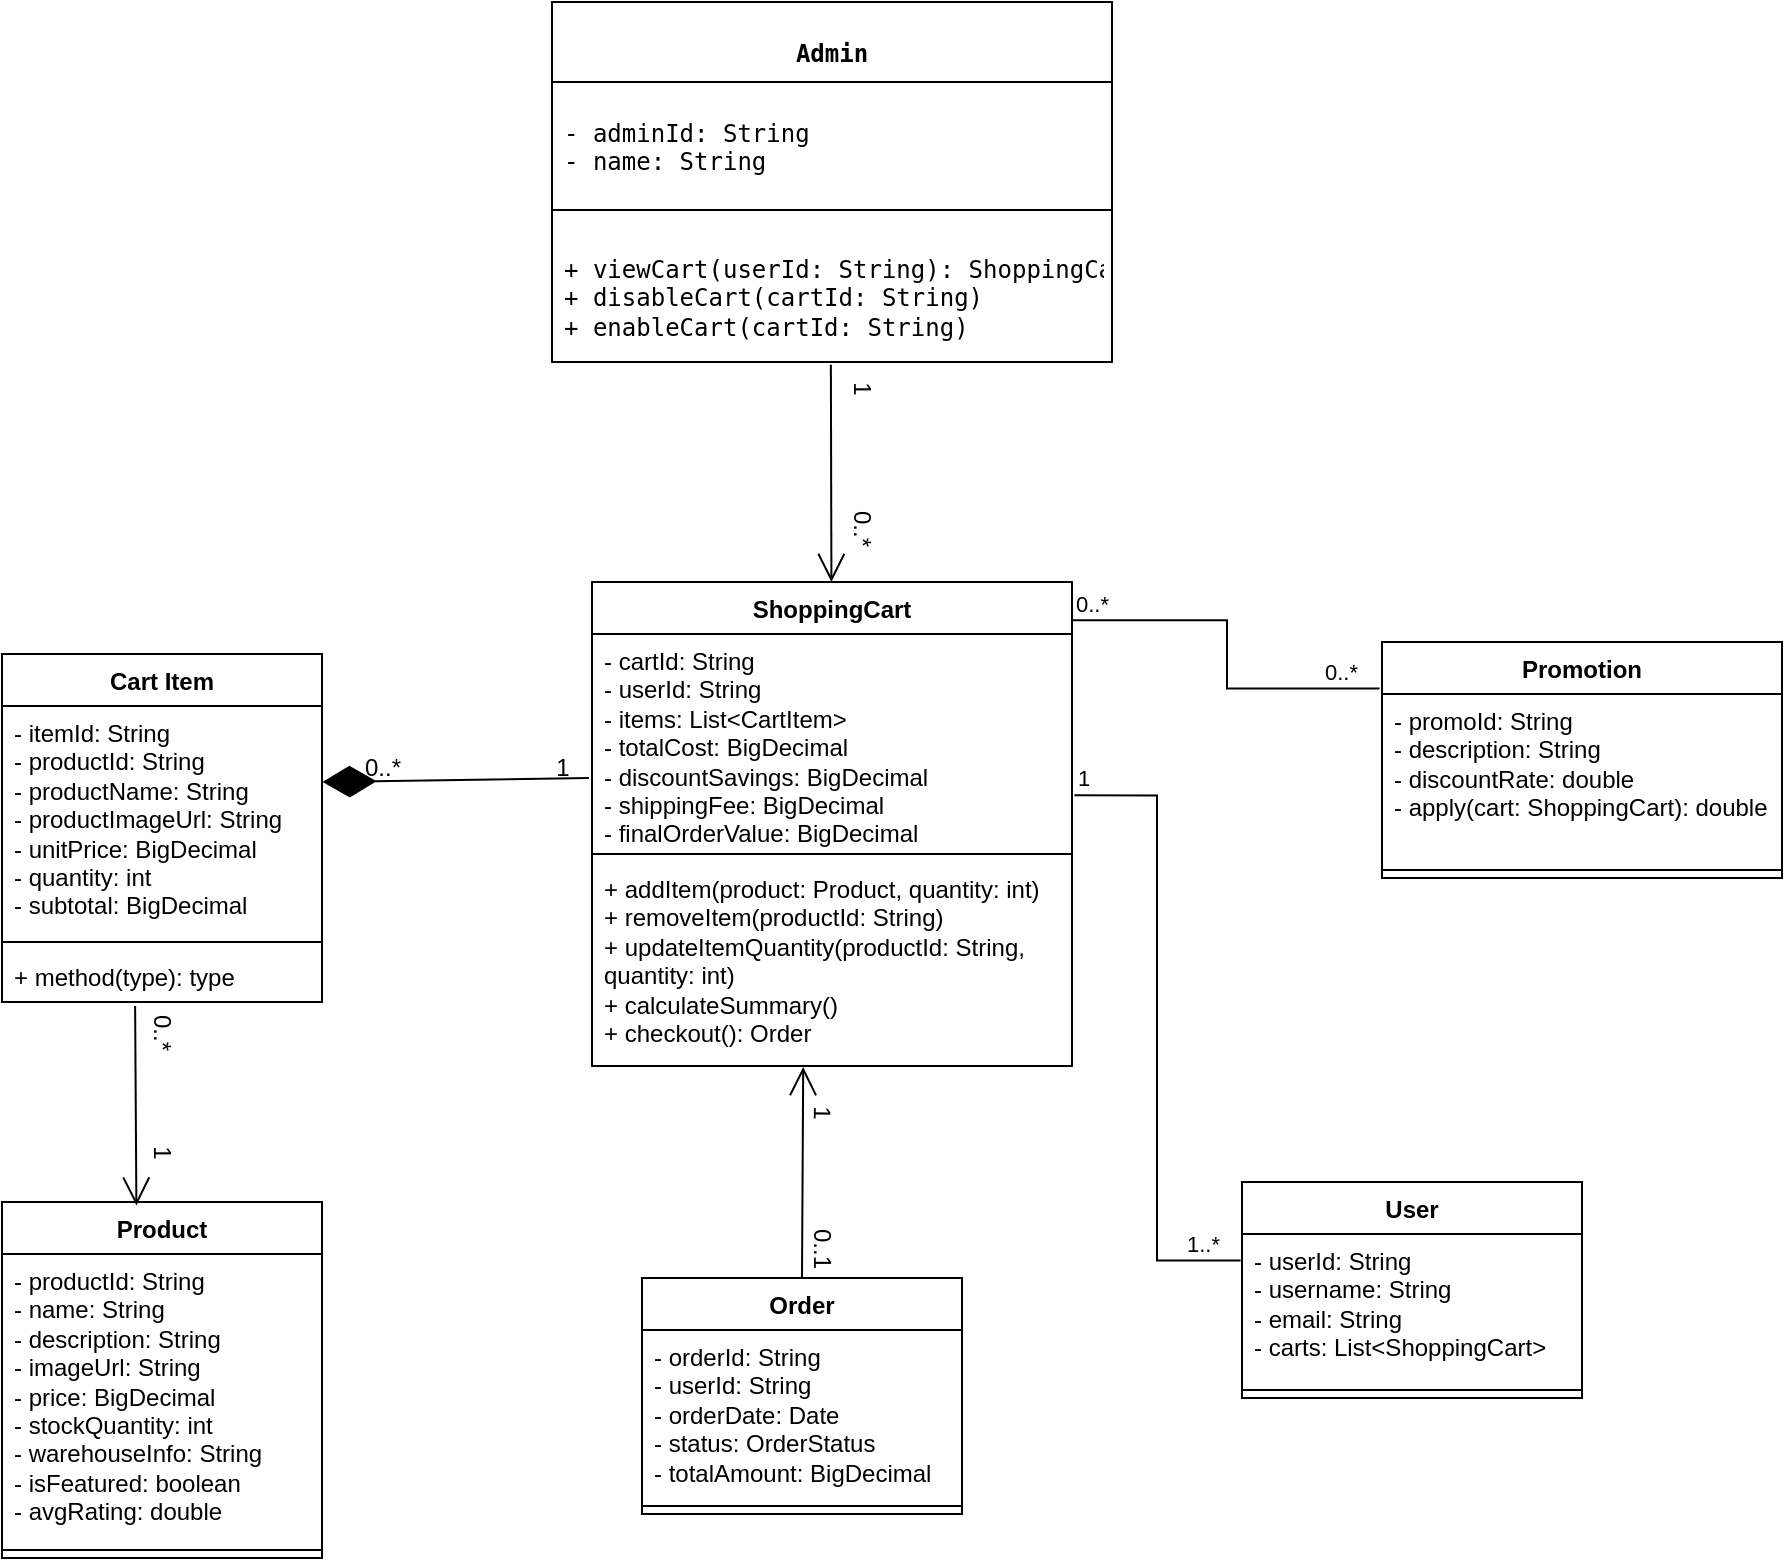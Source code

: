 <mxfile version="28.2.3">
  <diagram name="Page-1" id="Po6pdnGWdDNnpDeoSkIf">
    <mxGraphModel grid="1" page="1" gridSize="10" guides="1" tooltips="1" connect="1" arrows="1" fold="1" pageScale="1" pageWidth="850" pageHeight="1100" math="0" shadow="0">
      <root>
        <mxCell id="0" />
        <mxCell id="1" parent="0" />
        <mxCell id="S6eXgY8JfAe5xvFCdAYx-11" value="ShoppingCart" style="swimlane;fontStyle=1;align=center;verticalAlign=top;childLayout=stackLayout;horizontal=1;startSize=26;horizontalStack=0;resizeParent=1;resizeParentMax=0;resizeLast=0;collapsible=1;marginBottom=0;whiteSpace=wrap;html=1;" vertex="1" parent="1">
          <mxGeometry x="105" y="20" width="240" height="242" as="geometry" />
        </mxCell>
        <mxCell id="S6eXgY8JfAe5xvFCdAYx-12" value="- cartId: String&lt;br/&gt;        - userId: String&lt;br/&gt;        - items: List&amp;lt;CartItem&amp;gt;&lt;br/&gt;        - totalCost: BigDecimal&lt;br/&gt;        - discountSavings: BigDecimal&lt;br/&gt;        - shippingFee: BigDecimal&lt;br/&gt;        - finalOrderValue: BigDecimal" style="text;strokeColor=none;fillColor=none;align=left;verticalAlign=top;spacingLeft=4;spacingRight=4;overflow=hidden;rotatable=0;points=[[0,0.5],[1,0.5]];portConstraint=eastwest;whiteSpace=wrap;html=1;" vertex="1" parent="S6eXgY8JfAe5xvFCdAYx-11">
          <mxGeometry y="26" width="240" height="106" as="geometry" />
        </mxCell>
        <mxCell id="S6eXgY8JfAe5xvFCdAYx-13" value="" style="line;strokeWidth=1;fillColor=none;align=left;verticalAlign=middle;spacingTop=-1;spacingLeft=3;spacingRight=3;rotatable=0;labelPosition=right;points=[];portConstraint=eastwest;strokeColor=inherit;" vertex="1" parent="S6eXgY8JfAe5xvFCdAYx-11">
          <mxGeometry y="132" width="240" height="8" as="geometry" />
        </mxCell>
        <mxCell id="S6eXgY8JfAe5xvFCdAYx-14" value="        + addItem(product: Product, quantity: int)&lt;br/&gt;        + removeItem(productId: String)&lt;br/&gt;        + updateItemQuantity(productId: String, quantity: int)&lt;br/&gt;        + calculateSummary()&lt;br/&gt;        + checkout(): Order" style="text;strokeColor=none;fillColor=none;align=left;verticalAlign=top;spacingLeft=4;spacingRight=4;overflow=hidden;rotatable=0;points=[[0,0.5],[1,0.5]];portConstraint=eastwest;whiteSpace=wrap;html=1;" vertex="1" parent="S6eXgY8JfAe5xvFCdAYx-11">
          <mxGeometry y="140" width="240" height="102" as="geometry" />
        </mxCell>
        <mxCell id="S6eXgY8JfAe5xvFCdAYx-15" value="Product " style="swimlane;fontStyle=1;align=center;verticalAlign=top;childLayout=stackLayout;horizontal=1;startSize=26;horizontalStack=0;resizeParent=1;resizeParentMax=0;resizeLast=0;collapsible=1;marginBottom=0;whiteSpace=wrap;html=1;" vertex="1" parent="1">
          <mxGeometry x="-190" y="330" width="160" height="178" as="geometry" />
        </mxCell>
        <mxCell id="S6eXgY8JfAe5xvFCdAYx-16" value=" - productId: String&lt;br/&gt;        - name: String&lt;br/&gt;        - description: String&lt;br/&gt;        - imageUrl: String&lt;br/&gt;        - price: BigDecimal&lt;br/&gt;        - stockQuantity: int&lt;br/&gt;        - warehouseInfo: String&lt;br/&gt;        - isFeatured: boolean&lt;br/&gt;        - avgRating: double" style="text;strokeColor=none;fillColor=none;align=left;verticalAlign=top;spacingLeft=4;spacingRight=4;overflow=hidden;rotatable=0;points=[[0,0.5],[1,0.5]];portConstraint=eastwest;whiteSpace=wrap;html=1;" vertex="1" parent="S6eXgY8JfAe5xvFCdAYx-15">
          <mxGeometry y="26" width="160" height="144" as="geometry" />
        </mxCell>
        <mxCell id="S6eXgY8JfAe5xvFCdAYx-17" value="" style="line;strokeWidth=1;fillColor=none;align=left;verticalAlign=middle;spacingTop=-1;spacingLeft=3;spacingRight=3;rotatable=0;labelPosition=right;points=[];portConstraint=eastwest;strokeColor=inherit;" vertex="1" parent="S6eXgY8JfAe5xvFCdAYx-15">
          <mxGeometry y="170" width="160" height="8" as="geometry" />
        </mxCell>
        <mxCell id="S6eXgY8JfAe5xvFCdAYx-19" value="User " style="swimlane;fontStyle=1;align=center;verticalAlign=top;childLayout=stackLayout;horizontal=1;startSize=26;horizontalStack=0;resizeParent=1;resizeParentMax=0;resizeLast=0;collapsible=1;marginBottom=0;whiteSpace=wrap;html=1;" vertex="1" parent="1">
          <mxGeometry x="430" y="320" width="170" height="108" as="geometry" />
        </mxCell>
        <mxCell id="S6eXgY8JfAe5xvFCdAYx-20" value=" - userId: String&lt;br&gt;        - username: String&lt;br&gt;&lt;div&gt;- email: String&lt;/div&gt;&lt;div&gt;- carts: List&amp;lt;ShoppingCart&amp;gt;&lt;/div&gt;" style="text;strokeColor=none;fillColor=none;align=left;verticalAlign=top;spacingLeft=4;spacingRight=4;overflow=hidden;rotatable=0;points=[[0,0.5],[1,0.5]];portConstraint=eastwest;whiteSpace=wrap;html=1;" vertex="1" parent="S6eXgY8JfAe5xvFCdAYx-19">
          <mxGeometry y="26" width="170" height="74" as="geometry" />
        </mxCell>
        <mxCell id="S6eXgY8JfAe5xvFCdAYx-21" value="" style="line;strokeWidth=1;fillColor=none;align=left;verticalAlign=middle;spacingTop=-1;spacingLeft=3;spacingRight=3;rotatable=0;labelPosition=right;points=[];portConstraint=eastwest;strokeColor=inherit;" vertex="1" parent="S6eXgY8JfAe5xvFCdAYx-19">
          <mxGeometry y="100" width="170" height="8" as="geometry" />
        </mxCell>
        <mxCell id="S6eXgY8JfAe5xvFCdAYx-23" value="Cart Item" style="swimlane;fontStyle=1;align=center;verticalAlign=top;childLayout=stackLayout;horizontal=1;startSize=26;horizontalStack=0;resizeParent=1;resizeParentMax=0;resizeLast=0;collapsible=1;marginBottom=0;whiteSpace=wrap;html=1;" vertex="1" parent="1">
          <mxGeometry x="-190" y="56" width="160" height="174" as="geometry" />
        </mxCell>
        <mxCell id="S6eXgY8JfAe5xvFCdAYx-24" value="- itemId: String&lt;br/&gt;        - productId: String&lt;br/&gt;        - productName: String&lt;br/&gt;        - productImageUrl: String&lt;br/&gt;        - unitPrice: BigDecimal&lt;br/&gt;        - quantity: int&lt;br/&gt;        - subtotal: BigDecimal" style="text;strokeColor=none;fillColor=none;align=left;verticalAlign=top;spacingLeft=4;spacingRight=4;overflow=hidden;rotatable=0;points=[[0,0.5],[1,0.5]];portConstraint=eastwest;whiteSpace=wrap;html=1;" vertex="1" parent="S6eXgY8JfAe5xvFCdAYx-23">
          <mxGeometry y="26" width="160" height="114" as="geometry" />
        </mxCell>
        <mxCell id="S6eXgY8JfAe5xvFCdAYx-25" value="" style="line;strokeWidth=1;fillColor=none;align=left;verticalAlign=middle;spacingTop=-1;spacingLeft=3;spacingRight=3;rotatable=0;labelPosition=right;points=[];portConstraint=eastwest;strokeColor=inherit;" vertex="1" parent="S6eXgY8JfAe5xvFCdAYx-23">
          <mxGeometry y="140" width="160" height="8" as="geometry" />
        </mxCell>
        <mxCell id="S6eXgY8JfAe5xvFCdAYx-26" value="+ method(type): type" style="text;strokeColor=none;fillColor=none;align=left;verticalAlign=top;spacingLeft=4;spacingRight=4;overflow=hidden;rotatable=0;points=[[0,0.5],[1,0.5]];portConstraint=eastwest;whiteSpace=wrap;html=1;" vertex="1" parent="S6eXgY8JfAe5xvFCdAYx-23">
          <mxGeometry y="148" width="160" height="26" as="geometry" />
        </mxCell>
        <mxCell id="S6eXgY8JfAe5xvFCdAYx-27" value="Order " style="swimlane;fontStyle=1;align=center;verticalAlign=top;childLayout=stackLayout;horizontal=1;startSize=26;horizontalStack=0;resizeParent=1;resizeParentMax=0;resizeLast=0;collapsible=1;marginBottom=0;whiteSpace=wrap;html=1;" vertex="1" parent="1">
          <mxGeometry x="130" y="368" width="160" height="118" as="geometry" />
        </mxCell>
        <mxCell id="S6eXgY8JfAe5xvFCdAYx-28" value="- orderId: String&lt;br/&gt;        - userId: String&lt;br/&gt;        - orderDate: Date&lt;br/&gt;        - status: OrderStatus&lt;br/&gt;        - totalAmount: BigDecimal" style="text;strokeColor=none;fillColor=none;align=left;verticalAlign=top;spacingLeft=4;spacingRight=4;overflow=hidden;rotatable=0;points=[[0,0.5],[1,0.5]];portConstraint=eastwest;whiteSpace=wrap;html=1;" vertex="1" parent="S6eXgY8JfAe5xvFCdAYx-27">
          <mxGeometry y="26" width="160" height="84" as="geometry" />
        </mxCell>
        <mxCell id="S6eXgY8JfAe5xvFCdAYx-29" value="" style="line;strokeWidth=1;fillColor=none;align=left;verticalAlign=middle;spacingTop=-1;spacingLeft=3;spacingRight=3;rotatable=0;labelPosition=right;points=[];portConstraint=eastwest;strokeColor=inherit;" vertex="1" parent="S6eXgY8JfAe5xvFCdAYx-27">
          <mxGeometry y="110" width="160" height="8" as="geometry" />
        </mxCell>
        <mxCell id="S6eXgY8JfAe5xvFCdAYx-31" value="Promotion " style="swimlane;fontStyle=1;align=center;verticalAlign=top;childLayout=stackLayout;horizontal=1;startSize=26;horizontalStack=0;resizeParent=1;resizeParentMax=0;resizeLast=0;collapsible=1;marginBottom=0;whiteSpace=wrap;html=1;" vertex="1" parent="1">
          <mxGeometry x="500" y="50" width="200" height="118" as="geometry" />
        </mxCell>
        <mxCell id="S6eXgY8JfAe5xvFCdAYx-32" value="&lt;div&gt;- promoId: String&lt;/div&gt;&lt;div&gt;- description: String&lt;/div&gt;&lt;div&gt;- discountRate: double&lt;/div&gt;&lt;div&gt;- apply(cart: ShoppingCart): double&lt;/div&gt;" style="text;strokeColor=none;fillColor=none;align=left;verticalAlign=top;spacingLeft=4;spacingRight=4;overflow=hidden;rotatable=0;points=[[0,0.5],[1,0.5]];portConstraint=eastwest;whiteSpace=wrap;html=1;" vertex="1" parent="S6eXgY8JfAe5xvFCdAYx-31">
          <mxGeometry y="26" width="200" height="84" as="geometry" />
        </mxCell>
        <mxCell id="S6eXgY8JfAe5xvFCdAYx-33" value="" style="line;strokeWidth=1;fillColor=none;align=left;verticalAlign=middle;spacingTop=-1;spacingLeft=3;spacingRight=3;rotatable=0;labelPosition=right;points=[];portConstraint=eastwest;strokeColor=inherit;" vertex="1" parent="S6eXgY8JfAe5xvFCdAYx-31">
          <mxGeometry y="110" width="200" height="8" as="geometry" />
        </mxCell>
        <mxCell id="S6eXgY8JfAe5xvFCdAYx-34" value="" style="endArrow=open;endFill=1;endSize=12;html=1;rounded=0;exitX=0.5;exitY=0;exitDx=0;exitDy=0;entryX=0.44;entryY=1.005;entryDx=0;entryDy=0;entryPerimeter=0;" edge="1" parent="1" source="S6eXgY8JfAe5xvFCdAYx-27" target="S6eXgY8JfAe5xvFCdAYx-14">
          <mxGeometry width="160" relative="1" as="geometry">
            <mxPoint x="185" y="304.58" as="sourcePoint" />
            <mxPoint x="160" y="340" as="targetPoint" />
          </mxGeometry>
        </mxCell>
        <mxCell id="S6eXgY8JfAe5xvFCdAYx-39" value="" style="endArrow=none;html=1;edgeStyle=orthogonalEdgeStyle;rounded=0;exitX=1.005;exitY=0.761;exitDx=0;exitDy=0;exitPerimeter=0;entryX=-0.004;entryY=0.179;entryDx=0;entryDy=0;entryPerimeter=0;" edge="1" parent="1" source="S6eXgY8JfAe5xvFCdAYx-12" target="S6eXgY8JfAe5xvFCdAYx-20">
          <mxGeometry relative="1" as="geometry">
            <mxPoint x="360" y="130" as="sourcePoint" />
            <mxPoint x="520" y="130" as="targetPoint" />
          </mxGeometry>
        </mxCell>
        <mxCell id="S6eXgY8JfAe5xvFCdAYx-40" value="1" style="edgeLabel;resizable=0;html=1;align=left;verticalAlign=bottom;" connectable="0" vertex="1" parent="S6eXgY8JfAe5xvFCdAYx-39">
          <mxGeometry x="-1" relative="1" as="geometry" />
        </mxCell>
        <mxCell id="S6eXgY8JfAe5xvFCdAYx-41" value="1..*" style="edgeLabel;resizable=0;html=1;align=right;verticalAlign=bottom;" connectable="0" vertex="1" parent="S6eXgY8JfAe5xvFCdAYx-39">
          <mxGeometry x="1" relative="1" as="geometry">
            <mxPoint x="-10" as="offset" />
          </mxGeometry>
        </mxCell>
        <mxCell id="S6eXgY8JfAe5xvFCdAYx-42" value="" style="endArrow=diamondThin;endFill=1;endSize=24;html=1;rounded=0;exitX=0.001;exitY=0.74;exitDx=0;exitDy=0;exitPerimeter=0;entryX=1.002;entryY=0.333;entryDx=0;entryDy=0;entryPerimeter=0;" edge="1" parent="1" target="S6eXgY8JfAe5xvFCdAYx-24">
          <mxGeometry width="160" relative="1" as="geometry">
            <mxPoint x="103.48" y="118.0" as="sourcePoint" />
            <mxPoint x="-30.0" y="146.126" as="targetPoint" />
          </mxGeometry>
        </mxCell>
        <mxCell id="S6eXgY8JfAe5xvFCdAYx-44" value="1" style="text;html=1;align=center;verticalAlign=middle;resizable=0;points=[];autosize=1;strokeColor=none;fillColor=none;" vertex="1" parent="1">
          <mxGeometry x="75" y="98" width="30" height="30" as="geometry" />
        </mxCell>
        <mxCell id="S6eXgY8JfAe5xvFCdAYx-45" value="0..*" style="text;html=1;align=center;verticalAlign=middle;resizable=0;points=[];autosize=1;strokeColor=none;fillColor=none;" vertex="1" parent="1">
          <mxGeometry x="-20" y="98" width="40" height="30" as="geometry" />
        </mxCell>
        <mxCell id="S6eXgY8JfAe5xvFCdAYx-46" value="0..*" style="text;html=1;align=center;verticalAlign=middle;resizable=0;points=[];autosize=1;strokeColor=none;fillColor=none;rotation=90;" vertex="1" parent="1">
          <mxGeometry x="-130" y="230" width="40" height="30" as="geometry" />
        </mxCell>
        <mxCell id="S6eXgY8JfAe5xvFCdAYx-47" value="1" style="text;html=1;align=center;verticalAlign=middle;resizable=0;points=[];autosize=1;strokeColor=none;fillColor=none;rotation=90;" vertex="1" parent="1">
          <mxGeometry x="-125" y="290" width="30" height="30" as="geometry" />
        </mxCell>
        <mxCell id="S6eXgY8JfAe5xvFCdAYx-48" value="&lt;pre&gt;Admin&lt;/pre&gt;" style="swimlane;fontStyle=1;align=center;verticalAlign=top;childLayout=stackLayout;horizontal=1;startSize=40;horizontalStack=0;resizeParent=1;resizeParentMax=0;resizeLast=0;collapsible=1;marginBottom=0;whiteSpace=wrap;html=1;" vertex="1" parent="1">
          <mxGeometry x="85" y="-270" width="280" height="180" as="geometry" />
        </mxCell>
        <mxCell id="S6eXgY8JfAe5xvFCdAYx-49" value="&lt;pre&gt;- adminId: String&lt;br/&gt;- name: String&lt;/pre&gt;" style="text;strokeColor=none;fillColor=none;align=left;verticalAlign=top;spacingLeft=4;spacingRight=4;overflow=hidden;rotatable=0;points=[[0,0.5],[1,0.5]];portConstraint=eastwest;whiteSpace=wrap;html=1;" vertex="1" parent="S6eXgY8JfAe5xvFCdAYx-48">
          <mxGeometry y="40" width="280" height="60" as="geometry" />
        </mxCell>
        <mxCell id="S6eXgY8JfAe5xvFCdAYx-50" value="" style="line;strokeWidth=1;fillColor=none;align=left;verticalAlign=middle;spacingTop=-1;spacingLeft=3;spacingRight=3;rotatable=0;labelPosition=right;points=[];portConstraint=eastwest;strokeColor=inherit;" vertex="1" parent="S6eXgY8JfAe5xvFCdAYx-48">
          <mxGeometry y="100" width="280" height="8" as="geometry" />
        </mxCell>
        <mxCell id="S6eXgY8JfAe5xvFCdAYx-51" value="&lt;pre&gt;+ viewCart(userId: String): ShoppingCart&lt;br/&gt;+ disableCart(cartId: String)&lt;br/&gt;+ enableCart(cartId: String)&lt;/pre&gt;" style="text;strokeColor=none;fillColor=none;align=left;verticalAlign=top;spacingLeft=4;spacingRight=4;overflow=hidden;rotatable=0;points=[[0,0.5],[1,0.5]];portConstraint=eastwest;whiteSpace=wrap;html=1;" vertex="1" parent="S6eXgY8JfAe5xvFCdAYx-48">
          <mxGeometry y="108" width="280" height="72" as="geometry" />
        </mxCell>
        <mxCell id="S6eXgY8JfAe5xvFCdAYx-52" value="1" style="text;html=1;align=center;verticalAlign=middle;resizable=0;points=[];autosize=1;strokeColor=none;fillColor=none;rotation=91;" vertex="1" parent="1">
          <mxGeometry x="205" y="270" width="30" height="30" as="geometry" />
        </mxCell>
        <mxCell id="S6eXgY8JfAe5xvFCdAYx-53" value="0..1" style="text;html=1;align=center;verticalAlign=middle;resizable=0;points=[];autosize=1;strokeColor=none;fillColor=none;rotation=90;" vertex="1" parent="1">
          <mxGeometry x="200" y="338" width="40" height="30" as="geometry" />
        </mxCell>
        <mxCell id="S6eXgY8JfAe5xvFCdAYx-54" value="" style="endArrow=open;endFill=1;endSize=12;html=1;rounded=0;exitX=0.174;exitY=0.948;exitDx=0;exitDy=0;exitPerimeter=0;entryX=0.42;entryY=0.01;entryDx=0;entryDy=0;entryPerimeter=0;" edge="1" parent="1" source="S6eXgY8JfAe5xvFCdAYx-46" target="S6eXgY8JfAe5xvFCdAYx-15">
          <mxGeometry width="160" relative="1" as="geometry">
            <mxPoint x="-1" y="233" as="sourcePoint" />
            <mxPoint y="338" as="targetPoint" />
          </mxGeometry>
        </mxCell>
        <mxCell id="S6eXgY8JfAe5xvFCdAYx-55" value="" style="endArrow=open;endFill=1;endSize=12;html=1;rounded=0;exitX=0.498;exitY=1.019;exitDx=0;exitDy=0;exitPerimeter=0;" edge="1" parent="1" source="S6eXgY8JfAe5xvFCdAYx-51" target="S6eXgY8JfAe5xvFCdAYx-11">
          <mxGeometry width="160" relative="1" as="geometry">
            <mxPoint x="210" y="-49" as="sourcePoint" />
            <mxPoint x="211" y="56" as="targetPoint" />
          </mxGeometry>
        </mxCell>
        <mxCell id="S6eXgY8JfAe5xvFCdAYx-56" value="1" style="text;html=1;align=center;verticalAlign=middle;resizable=0;points=[];autosize=1;strokeColor=none;fillColor=none;rotation=90;" vertex="1" parent="1">
          <mxGeometry x="225" y="-92" width="30" height="30" as="geometry" />
        </mxCell>
        <mxCell id="S6eXgY8JfAe5xvFCdAYx-57" value="0..*" style="text;html=1;align=center;verticalAlign=middle;resizable=0;points=[];autosize=1;strokeColor=none;fillColor=none;rotation=90;" vertex="1" parent="1">
          <mxGeometry x="220" y="-22" width="40" height="30" as="geometry" />
        </mxCell>
        <mxCell id="S6eXgY8JfAe5xvFCdAYx-59" value="" style="endArrow=none;html=1;edgeStyle=orthogonalEdgeStyle;rounded=0;exitX=0.998;exitY=0.079;exitDx=0;exitDy=0;exitPerimeter=0;entryX=-0.006;entryY=-0.032;entryDx=0;entryDy=0;entryPerimeter=0;" edge="1" parent="1" source="S6eXgY8JfAe5xvFCdAYx-11" target="S6eXgY8JfAe5xvFCdAYx-32">
          <mxGeometry relative="1" as="geometry">
            <mxPoint x="380" y="190" as="sourcePoint" />
            <mxPoint x="463" y="422" as="targetPoint" />
          </mxGeometry>
        </mxCell>
        <mxCell id="S6eXgY8JfAe5xvFCdAYx-60" value="0..*" style="edgeLabel;resizable=0;html=1;align=left;verticalAlign=bottom;" connectable="0" vertex="1" parent="S6eXgY8JfAe5xvFCdAYx-59">
          <mxGeometry x="-1" relative="1" as="geometry" />
        </mxCell>
        <mxCell id="S6eXgY8JfAe5xvFCdAYx-61" value="0..*" style="edgeLabel;resizable=0;html=1;align=right;verticalAlign=bottom;" connectable="0" vertex="1" parent="S6eXgY8JfAe5xvFCdAYx-59">
          <mxGeometry x="1" relative="1" as="geometry">
            <mxPoint x="-10" as="offset" />
          </mxGeometry>
        </mxCell>
      </root>
    </mxGraphModel>
  </diagram>
</mxfile>
